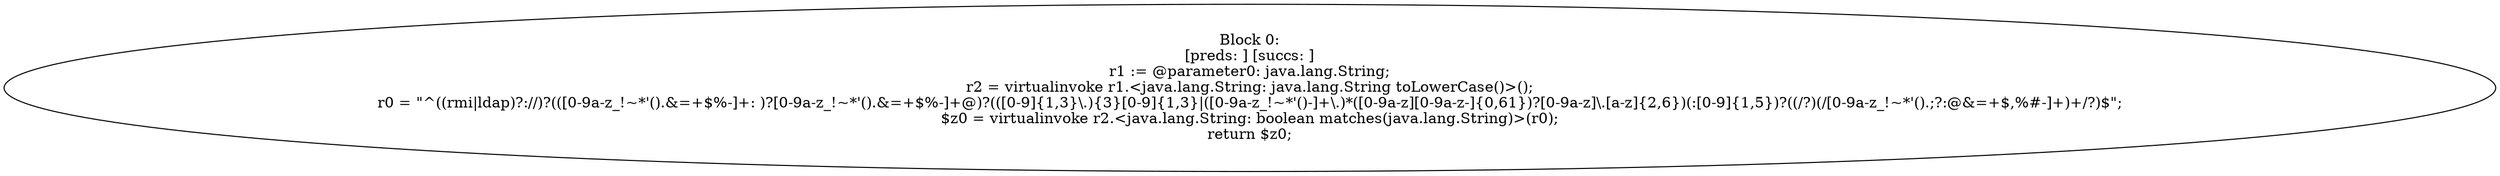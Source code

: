 digraph "unitGraph" {
    "Block 0:
[preds: ] [succs: ]
r1 := @parameter0: java.lang.String;
r2 = virtualinvoke r1.<java.lang.String: java.lang.String toLowerCase()>();
r0 = \"^((rmi|ldap)?://)?(([0-9a-z_!~*\'().&=+$%-]+: )?[0-9a-z_!~*\'().&=+$%-]+@)?(([0-9]{1,3}\\.){3}[0-9]{1,3}|([0-9a-z_!~*\'()-]+\\.)*([0-9a-z][0-9a-z-]{0,61})?[0-9a-z]\\.[a-z]{2,6})(:[0-9]{1,5})?((/?)(/[0-9a-z_!~*\'().;?:@&=+$,%#-]+)+/?)$\";
$z0 = virtualinvoke r2.<java.lang.String: boolean matches(java.lang.String)>(r0);
return $z0;
"
}
